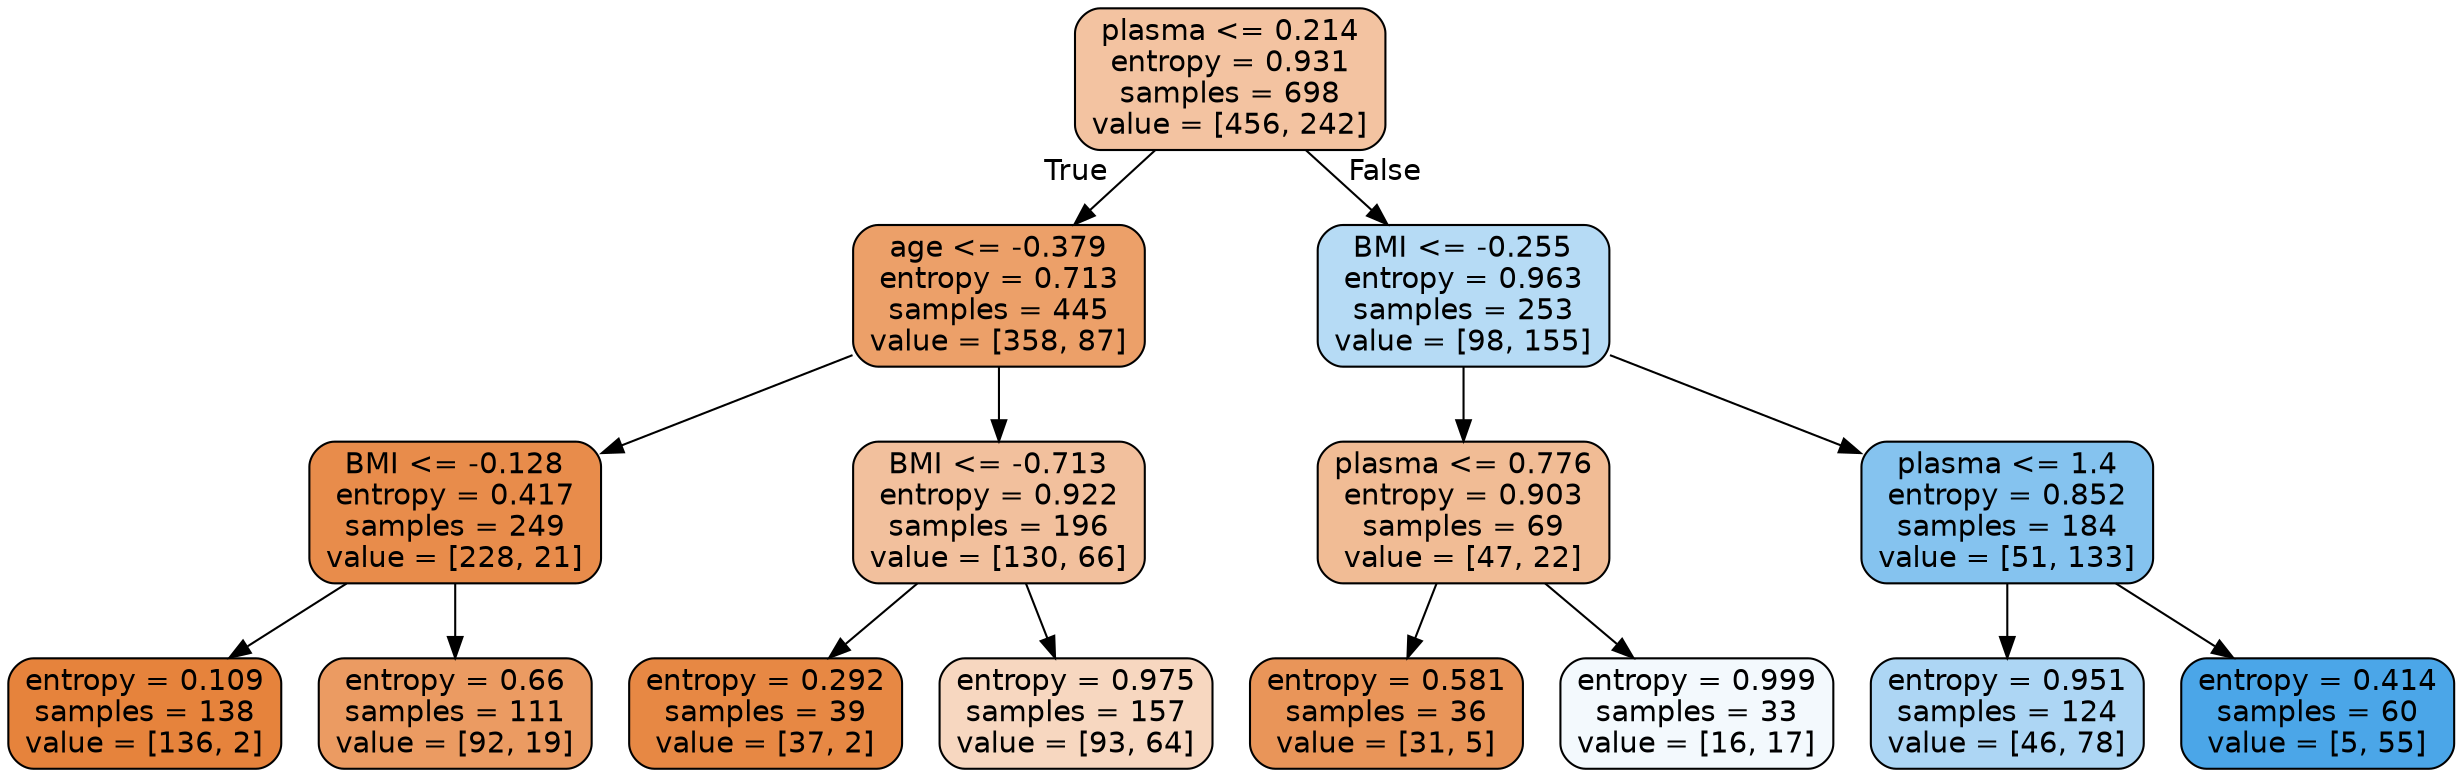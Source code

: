 digraph Tree {
node [shape=box, style="filled, rounded", color="black", fontname=helvetica] ;
edge [fontname=helvetica] ;
0 [label="plasma <= 0.214\nentropy = 0.931\nsamples = 698\nvalue = [456, 242]", fillcolor="#e5813978"] ;
1 [label="age <= -0.379\nentropy = 0.713\nsamples = 445\nvalue = [358, 87]", fillcolor="#e58139c1"] ;
0 -> 1 [labeldistance=2.5, labelangle=45, headlabel="True"] ;
2 [label="BMI <= -0.128\nentropy = 0.417\nsamples = 249\nvalue = [228, 21]", fillcolor="#e58139e8"] ;
1 -> 2 ;
3 [label="entropy = 0.109\nsamples = 138\nvalue = [136, 2]", fillcolor="#e58139fb"] ;
2 -> 3 ;
4 [label="entropy = 0.66\nsamples = 111\nvalue = [92, 19]", fillcolor="#e58139ca"] ;
2 -> 4 ;
5 [label="BMI <= -0.713\nentropy = 0.922\nsamples = 196\nvalue = [130, 66]", fillcolor="#e581397e"] ;
1 -> 5 ;
6 [label="entropy = 0.292\nsamples = 39\nvalue = [37, 2]", fillcolor="#e58139f1"] ;
5 -> 6 ;
7 [label="entropy = 0.975\nsamples = 157\nvalue = [93, 64]", fillcolor="#e5813950"] ;
5 -> 7 ;
8 [label="BMI <= -0.255\nentropy = 0.963\nsamples = 253\nvalue = [98, 155]", fillcolor="#399de55e"] ;
0 -> 8 [labeldistance=2.5, labelangle=-45, headlabel="False"] ;
9 [label="plasma <= 0.776\nentropy = 0.903\nsamples = 69\nvalue = [47, 22]", fillcolor="#e5813988"] ;
8 -> 9 ;
10 [label="entropy = 0.581\nsamples = 36\nvalue = [31, 5]", fillcolor="#e58139d6"] ;
9 -> 10 ;
11 [label="entropy = 0.999\nsamples = 33\nvalue = [16, 17]", fillcolor="#399de50f"] ;
9 -> 11 ;
12 [label="plasma <= 1.4\nentropy = 0.852\nsamples = 184\nvalue = [51, 133]", fillcolor="#399de59d"] ;
8 -> 12 ;
13 [label="entropy = 0.951\nsamples = 124\nvalue = [46, 78]", fillcolor="#399de569"] ;
12 -> 13 ;
14 [label="entropy = 0.414\nsamples = 60\nvalue = [5, 55]", fillcolor="#399de5e8"] ;
12 -> 14 ;
}